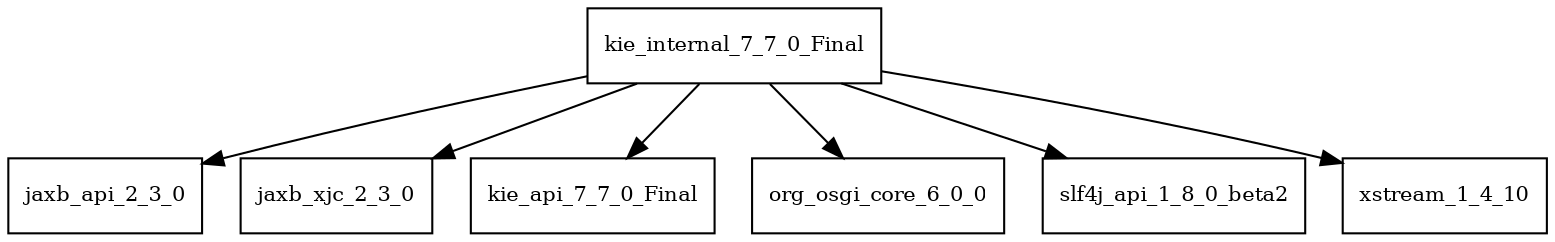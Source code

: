 digraph kie_internal_7_7_0_Final_dependencies {
  node [shape = box, fontsize=10.0];
  kie_internal_7_7_0_Final -> jaxb_api_2_3_0;
  kie_internal_7_7_0_Final -> jaxb_xjc_2_3_0;
  kie_internal_7_7_0_Final -> kie_api_7_7_0_Final;
  kie_internal_7_7_0_Final -> org_osgi_core_6_0_0;
  kie_internal_7_7_0_Final -> slf4j_api_1_8_0_beta2;
  kie_internal_7_7_0_Final -> xstream_1_4_10;
}
